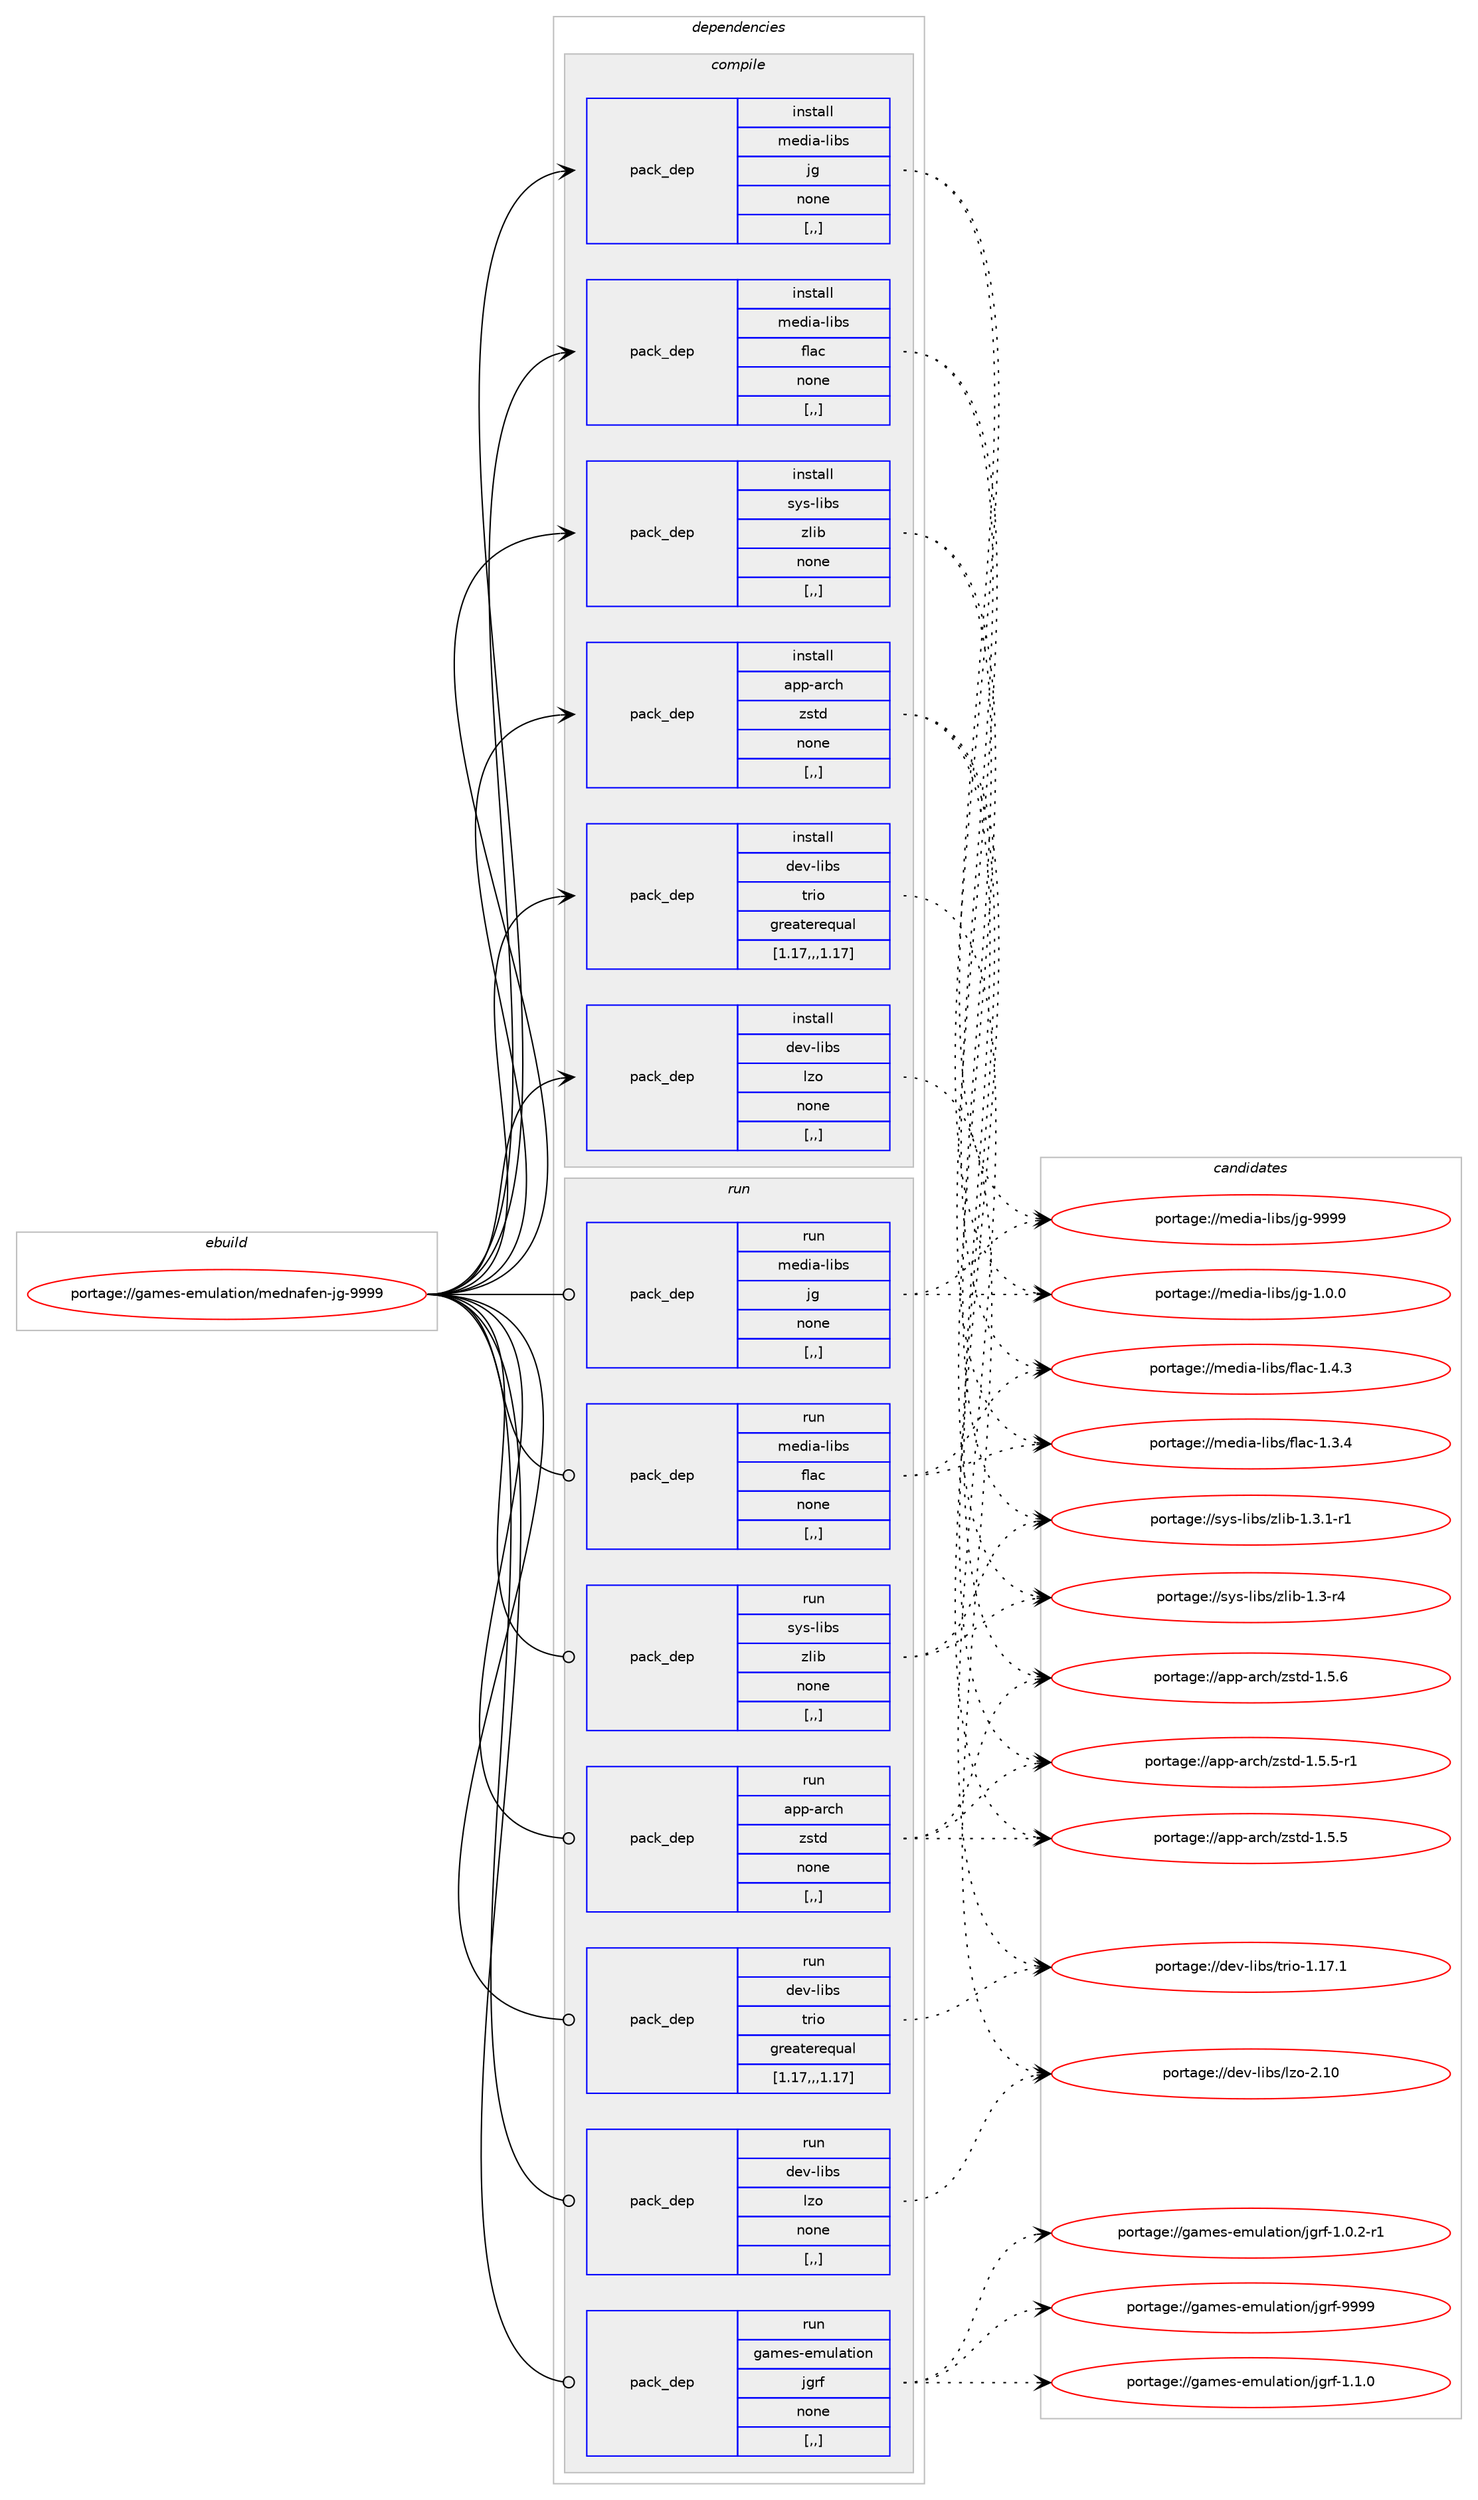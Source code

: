 digraph prolog {

# *************
# Graph options
# *************

newrank=true;
concentrate=true;
compound=true;
graph [rankdir=LR,fontname=Helvetica,fontsize=10,ranksep=1.5];#, ranksep=2.5, nodesep=0.2];
edge  [arrowhead=vee];
node  [fontname=Helvetica,fontsize=10];

# **********
# The ebuild
# **********

subgraph cluster_leftcol {
color=gray;
label=<<i>ebuild</i>>;
id [label="portage://games-emulation/mednafen-jg-9999", color=red, width=4, href="../games-emulation/mednafen-jg-9999.svg"];
}

# ****************
# The dependencies
# ****************

subgraph cluster_midcol {
color=gray;
label=<<i>dependencies</i>>;
subgraph cluster_compile {
fillcolor="#eeeeee";
style=filled;
label=<<i>compile</i>>;
subgraph pack162457 {
dependency227319 [label=<<TABLE BORDER="0" CELLBORDER="1" CELLSPACING="0" CELLPADDING="4" WIDTH="220"><TR><TD ROWSPAN="6" CELLPADDING="30">pack_dep</TD></TR><TR><TD WIDTH="110">install</TD></TR><TR><TD>app-arch</TD></TR><TR><TD>zstd</TD></TR><TR><TD>none</TD></TR><TR><TD>[,,]</TD></TR></TABLE>>, shape=none, color=blue];
}
id:e -> dependency227319:w [weight=20,style="solid",arrowhead="vee"];
subgraph pack162458 {
dependency227320 [label=<<TABLE BORDER="0" CELLBORDER="1" CELLSPACING="0" CELLPADDING="4" WIDTH="220"><TR><TD ROWSPAN="6" CELLPADDING="30">pack_dep</TD></TR><TR><TD WIDTH="110">install</TD></TR><TR><TD>dev-libs</TD></TR><TR><TD>lzo</TD></TR><TR><TD>none</TD></TR><TR><TD>[,,]</TD></TR></TABLE>>, shape=none, color=blue];
}
id:e -> dependency227320:w [weight=20,style="solid",arrowhead="vee"];
subgraph pack162459 {
dependency227321 [label=<<TABLE BORDER="0" CELLBORDER="1" CELLSPACING="0" CELLPADDING="4" WIDTH="220"><TR><TD ROWSPAN="6" CELLPADDING="30">pack_dep</TD></TR><TR><TD WIDTH="110">install</TD></TR><TR><TD>dev-libs</TD></TR><TR><TD>trio</TD></TR><TR><TD>greaterequal</TD></TR><TR><TD>[1.17,,,1.17]</TD></TR></TABLE>>, shape=none, color=blue];
}
id:e -> dependency227321:w [weight=20,style="solid",arrowhead="vee"];
subgraph pack162460 {
dependency227322 [label=<<TABLE BORDER="0" CELLBORDER="1" CELLSPACING="0" CELLPADDING="4" WIDTH="220"><TR><TD ROWSPAN="6" CELLPADDING="30">pack_dep</TD></TR><TR><TD WIDTH="110">install</TD></TR><TR><TD>media-libs</TD></TR><TR><TD>flac</TD></TR><TR><TD>none</TD></TR><TR><TD>[,,]</TD></TR></TABLE>>, shape=none, color=blue];
}
id:e -> dependency227322:w [weight=20,style="solid",arrowhead="vee"];
subgraph pack162461 {
dependency227323 [label=<<TABLE BORDER="0" CELLBORDER="1" CELLSPACING="0" CELLPADDING="4" WIDTH="220"><TR><TD ROWSPAN="6" CELLPADDING="30">pack_dep</TD></TR><TR><TD WIDTH="110">install</TD></TR><TR><TD>media-libs</TD></TR><TR><TD>jg</TD></TR><TR><TD>none</TD></TR><TR><TD>[,,]</TD></TR></TABLE>>, shape=none, color=blue];
}
id:e -> dependency227323:w [weight=20,style="solid",arrowhead="vee"];
subgraph pack162462 {
dependency227324 [label=<<TABLE BORDER="0" CELLBORDER="1" CELLSPACING="0" CELLPADDING="4" WIDTH="220"><TR><TD ROWSPAN="6" CELLPADDING="30">pack_dep</TD></TR><TR><TD WIDTH="110">install</TD></TR><TR><TD>sys-libs</TD></TR><TR><TD>zlib</TD></TR><TR><TD>none</TD></TR><TR><TD>[,,]</TD></TR></TABLE>>, shape=none, color=blue];
}
id:e -> dependency227324:w [weight=20,style="solid",arrowhead="vee"];
}
subgraph cluster_compileandrun {
fillcolor="#eeeeee";
style=filled;
label=<<i>compile and run</i>>;
}
subgraph cluster_run {
fillcolor="#eeeeee";
style=filled;
label=<<i>run</i>>;
subgraph pack162463 {
dependency227325 [label=<<TABLE BORDER="0" CELLBORDER="1" CELLSPACING="0" CELLPADDING="4" WIDTH="220"><TR><TD ROWSPAN="6" CELLPADDING="30">pack_dep</TD></TR><TR><TD WIDTH="110">run</TD></TR><TR><TD>app-arch</TD></TR><TR><TD>zstd</TD></TR><TR><TD>none</TD></TR><TR><TD>[,,]</TD></TR></TABLE>>, shape=none, color=blue];
}
id:e -> dependency227325:w [weight=20,style="solid",arrowhead="odot"];
subgraph pack162464 {
dependency227326 [label=<<TABLE BORDER="0" CELLBORDER="1" CELLSPACING="0" CELLPADDING="4" WIDTH="220"><TR><TD ROWSPAN="6" CELLPADDING="30">pack_dep</TD></TR><TR><TD WIDTH="110">run</TD></TR><TR><TD>dev-libs</TD></TR><TR><TD>lzo</TD></TR><TR><TD>none</TD></TR><TR><TD>[,,]</TD></TR></TABLE>>, shape=none, color=blue];
}
id:e -> dependency227326:w [weight=20,style="solid",arrowhead="odot"];
subgraph pack162465 {
dependency227327 [label=<<TABLE BORDER="0" CELLBORDER="1" CELLSPACING="0" CELLPADDING="4" WIDTH="220"><TR><TD ROWSPAN="6" CELLPADDING="30">pack_dep</TD></TR><TR><TD WIDTH="110">run</TD></TR><TR><TD>dev-libs</TD></TR><TR><TD>trio</TD></TR><TR><TD>greaterequal</TD></TR><TR><TD>[1.17,,,1.17]</TD></TR></TABLE>>, shape=none, color=blue];
}
id:e -> dependency227327:w [weight=20,style="solid",arrowhead="odot"];
subgraph pack162466 {
dependency227328 [label=<<TABLE BORDER="0" CELLBORDER="1" CELLSPACING="0" CELLPADDING="4" WIDTH="220"><TR><TD ROWSPAN="6" CELLPADDING="30">pack_dep</TD></TR><TR><TD WIDTH="110">run</TD></TR><TR><TD>games-emulation</TD></TR><TR><TD>jgrf</TD></TR><TR><TD>none</TD></TR><TR><TD>[,,]</TD></TR></TABLE>>, shape=none, color=blue];
}
id:e -> dependency227328:w [weight=20,style="solid",arrowhead="odot"];
subgraph pack162467 {
dependency227329 [label=<<TABLE BORDER="0" CELLBORDER="1" CELLSPACING="0" CELLPADDING="4" WIDTH="220"><TR><TD ROWSPAN="6" CELLPADDING="30">pack_dep</TD></TR><TR><TD WIDTH="110">run</TD></TR><TR><TD>media-libs</TD></TR><TR><TD>flac</TD></TR><TR><TD>none</TD></TR><TR><TD>[,,]</TD></TR></TABLE>>, shape=none, color=blue];
}
id:e -> dependency227329:w [weight=20,style="solid",arrowhead="odot"];
subgraph pack162468 {
dependency227330 [label=<<TABLE BORDER="0" CELLBORDER="1" CELLSPACING="0" CELLPADDING="4" WIDTH="220"><TR><TD ROWSPAN="6" CELLPADDING="30">pack_dep</TD></TR><TR><TD WIDTH="110">run</TD></TR><TR><TD>media-libs</TD></TR><TR><TD>jg</TD></TR><TR><TD>none</TD></TR><TR><TD>[,,]</TD></TR></TABLE>>, shape=none, color=blue];
}
id:e -> dependency227330:w [weight=20,style="solid",arrowhead="odot"];
subgraph pack162469 {
dependency227331 [label=<<TABLE BORDER="0" CELLBORDER="1" CELLSPACING="0" CELLPADDING="4" WIDTH="220"><TR><TD ROWSPAN="6" CELLPADDING="30">pack_dep</TD></TR><TR><TD WIDTH="110">run</TD></TR><TR><TD>sys-libs</TD></TR><TR><TD>zlib</TD></TR><TR><TD>none</TD></TR><TR><TD>[,,]</TD></TR></TABLE>>, shape=none, color=blue];
}
id:e -> dependency227331:w [weight=20,style="solid",arrowhead="odot"];
}
}

# **************
# The candidates
# **************

subgraph cluster_choices {
rank=same;
color=gray;
label=<<i>candidates</i>>;

subgraph choice162457 {
color=black;
nodesep=1;
choice9711211245971149910447122115116100454946534654 [label="portage://app-arch/zstd-1.5.6", color=red, width=4,href="../app-arch/zstd-1.5.6.svg"];
choice97112112459711499104471221151161004549465346534511449 [label="portage://app-arch/zstd-1.5.5-r1", color=red, width=4,href="../app-arch/zstd-1.5.5-r1.svg"];
choice9711211245971149910447122115116100454946534653 [label="portage://app-arch/zstd-1.5.5", color=red, width=4,href="../app-arch/zstd-1.5.5.svg"];
dependency227319:e -> choice9711211245971149910447122115116100454946534654:w [style=dotted,weight="100"];
dependency227319:e -> choice97112112459711499104471221151161004549465346534511449:w [style=dotted,weight="100"];
dependency227319:e -> choice9711211245971149910447122115116100454946534653:w [style=dotted,weight="100"];
}
subgraph choice162458 {
color=black;
nodesep=1;
choice1001011184510810598115471081221114550464948 [label="portage://dev-libs/lzo-2.10", color=red, width=4,href="../dev-libs/lzo-2.10.svg"];
dependency227320:e -> choice1001011184510810598115471081221114550464948:w [style=dotted,weight="100"];
}
subgraph choice162459 {
color=black;
nodesep=1;
choice10010111845108105981154711611410511145494649554649 [label="portage://dev-libs/trio-1.17.1", color=red, width=4,href="../dev-libs/trio-1.17.1.svg"];
dependency227321:e -> choice10010111845108105981154711611410511145494649554649:w [style=dotted,weight="100"];
}
subgraph choice162460 {
color=black;
nodesep=1;
choice109101100105974510810598115471021089799454946524651 [label="portage://media-libs/flac-1.4.3", color=red, width=4,href="../media-libs/flac-1.4.3.svg"];
choice109101100105974510810598115471021089799454946514652 [label="portage://media-libs/flac-1.3.4", color=red, width=4,href="../media-libs/flac-1.3.4.svg"];
dependency227322:e -> choice109101100105974510810598115471021089799454946524651:w [style=dotted,weight="100"];
dependency227322:e -> choice109101100105974510810598115471021089799454946514652:w [style=dotted,weight="100"];
}
subgraph choice162461 {
color=black;
nodesep=1;
choice109101100105974510810598115471061034557575757 [label="portage://media-libs/jg-9999", color=red, width=4,href="../media-libs/jg-9999.svg"];
choice10910110010597451081059811547106103454946484648 [label="portage://media-libs/jg-1.0.0", color=red, width=4,href="../media-libs/jg-1.0.0.svg"];
dependency227323:e -> choice109101100105974510810598115471061034557575757:w [style=dotted,weight="100"];
dependency227323:e -> choice10910110010597451081059811547106103454946484648:w [style=dotted,weight="100"];
}
subgraph choice162462 {
color=black;
nodesep=1;
choice115121115451081059811547122108105984549465146494511449 [label="portage://sys-libs/zlib-1.3.1-r1", color=red, width=4,href="../sys-libs/zlib-1.3.1-r1.svg"];
choice11512111545108105981154712210810598454946514511452 [label="portage://sys-libs/zlib-1.3-r4", color=red, width=4,href="../sys-libs/zlib-1.3-r4.svg"];
dependency227324:e -> choice115121115451081059811547122108105984549465146494511449:w [style=dotted,weight="100"];
dependency227324:e -> choice11512111545108105981154712210810598454946514511452:w [style=dotted,weight="100"];
}
subgraph choice162463 {
color=black;
nodesep=1;
choice9711211245971149910447122115116100454946534654 [label="portage://app-arch/zstd-1.5.6", color=red, width=4,href="../app-arch/zstd-1.5.6.svg"];
choice97112112459711499104471221151161004549465346534511449 [label="portage://app-arch/zstd-1.5.5-r1", color=red, width=4,href="../app-arch/zstd-1.5.5-r1.svg"];
choice9711211245971149910447122115116100454946534653 [label="portage://app-arch/zstd-1.5.5", color=red, width=4,href="../app-arch/zstd-1.5.5.svg"];
dependency227325:e -> choice9711211245971149910447122115116100454946534654:w [style=dotted,weight="100"];
dependency227325:e -> choice97112112459711499104471221151161004549465346534511449:w [style=dotted,weight="100"];
dependency227325:e -> choice9711211245971149910447122115116100454946534653:w [style=dotted,weight="100"];
}
subgraph choice162464 {
color=black;
nodesep=1;
choice1001011184510810598115471081221114550464948 [label="portage://dev-libs/lzo-2.10", color=red, width=4,href="../dev-libs/lzo-2.10.svg"];
dependency227326:e -> choice1001011184510810598115471081221114550464948:w [style=dotted,weight="100"];
}
subgraph choice162465 {
color=black;
nodesep=1;
choice10010111845108105981154711611410511145494649554649 [label="portage://dev-libs/trio-1.17.1", color=red, width=4,href="../dev-libs/trio-1.17.1.svg"];
dependency227327:e -> choice10010111845108105981154711611410511145494649554649:w [style=dotted,weight="100"];
}
subgraph choice162466 {
color=black;
nodesep=1;
choice103971091011154510110911710897116105111110471061031141024557575757 [label="portage://games-emulation/jgrf-9999", color=red, width=4,href="../games-emulation/jgrf-9999.svg"];
choice10397109101115451011091171089711610511111047106103114102454946494648 [label="portage://games-emulation/jgrf-1.1.0", color=red, width=4,href="../games-emulation/jgrf-1.1.0.svg"];
choice103971091011154510110911710897116105111110471061031141024549464846504511449 [label="portage://games-emulation/jgrf-1.0.2-r1", color=red, width=4,href="../games-emulation/jgrf-1.0.2-r1.svg"];
dependency227328:e -> choice103971091011154510110911710897116105111110471061031141024557575757:w [style=dotted,weight="100"];
dependency227328:e -> choice10397109101115451011091171089711610511111047106103114102454946494648:w [style=dotted,weight="100"];
dependency227328:e -> choice103971091011154510110911710897116105111110471061031141024549464846504511449:w [style=dotted,weight="100"];
}
subgraph choice162467 {
color=black;
nodesep=1;
choice109101100105974510810598115471021089799454946524651 [label="portage://media-libs/flac-1.4.3", color=red, width=4,href="../media-libs/flac-1.4.3.svg"];
choice109101100105974510810598115471021089799454946514652 [label="portage://media-libs/flac-1.3.4", color=red, width=4,href="../media-libs/flac-1.3.4.svg"];
dependency227329:e -> choice109101100105974510810598115471021089799454946524651:w [style=dotted,weight="100"];
dependency227329:e -> choice109101100105974510810598115471021089799454946514652:w [style=dotted,weight="100"];
}
subgraph choice162468 {
color=black;
nodesep=1;
choice109101100105974510810598115471061034557575757 [label="portage://media-libs/jg-9999", color=red, width=4,href="../media-libs/jg-9999.svg"];
choice10910110010597451081059811547106103454946484648 [label="portage://media-libs/jg-1.0.0", color=red, width=4,href="../media-libs/jg-1.0.0.svg"];
dependency227330:e -> choice109101100105974510810598115471061034557575757:w [style=dotted,weight="100"];
dependency227330:e -> choice10910110010597451081059811547106103454946484648:w [style=dotted,weight="100"];
}
subgraph choice162469 {
color=black;
nodesep=1;
choice115121115451081059811547122108105984549465146494511449 [label="portage://sys-libs/zlib-1.3.1-r1", color=red, width=4,href="../sys-libs/zlib-1.3.1-r1.svg"];
choice11512111545108105981154712210810598454946514511452 [label="portage://sys-libs/zlib-1.3-r4", color=red, width=4,href="../sys-libs/zlib-1.3-r4.svg"];
dependency227331:e -> choice115121115451081059811547122108105984549465146494511449:w [style=dotted,weight="100"];
dependency227331:e -> choice11512111545108105981154712210810598454946514511452:w [style=dotted,weight="100"];
}
}

}
